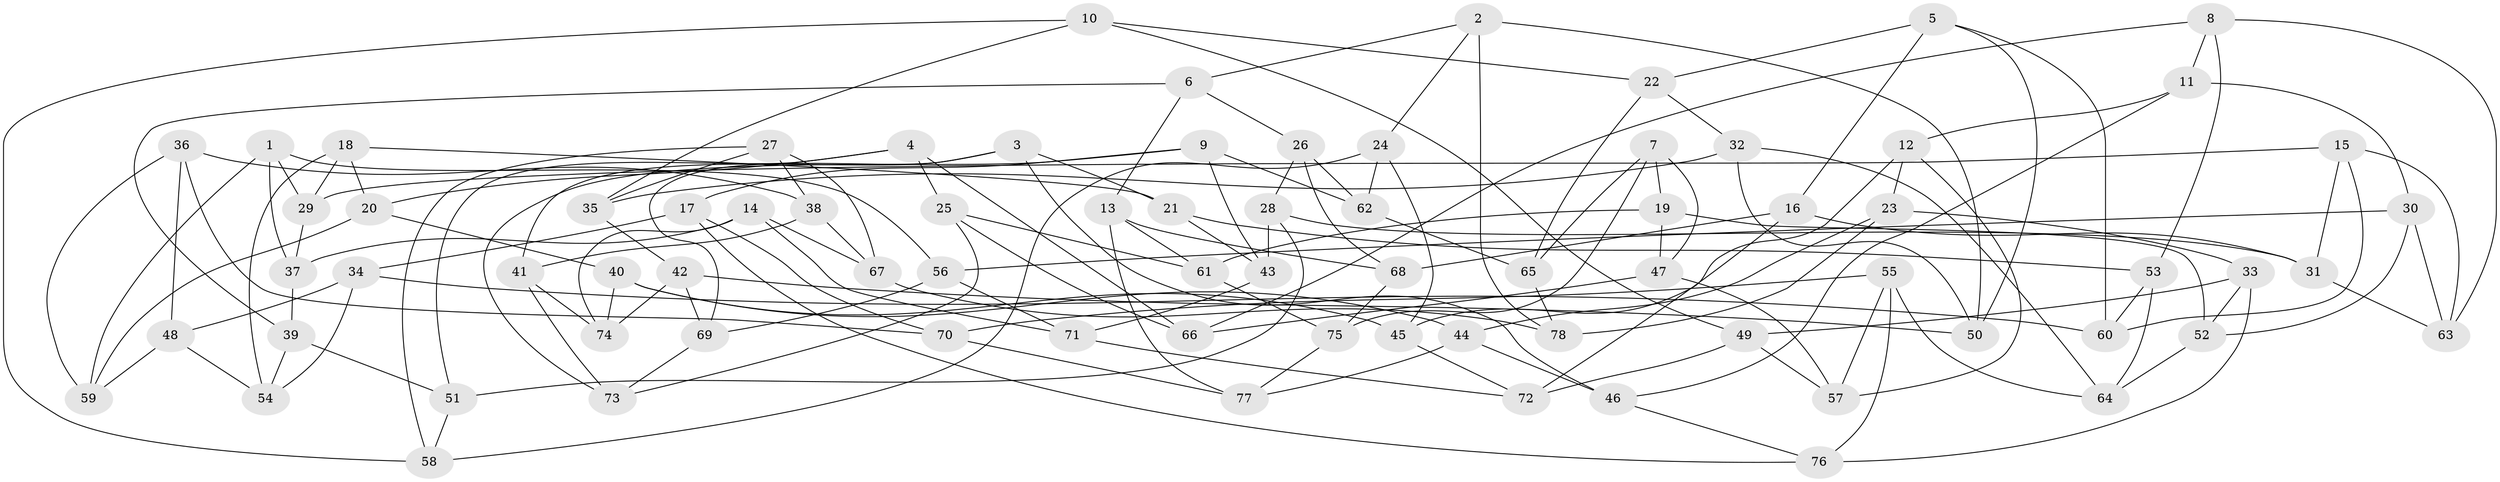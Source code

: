 // coarse degree distribution, {3: 0.0625, 6: 0.4791666666666667, 4: 0.3125, 5: 0.14583333333333334}
// Generated by graph-tools (version 1.1) at 2025/24/03/03/25 07:24:25]
// undirected, 78 vertices, 156 edges
graph export_dot {
graph [start="1"]
  node [color=gray90,style=filled];
  1;
  2;
  3;
  4;
  5;
  6;
  7;
  8;
  9;
  10;
  11;
  12;
  13;
  14;
  15;
  16;
  17;
  18;
  19;
  20;
  21;
  22;
  23;
  24;
  25;
  26;
  27;
  28;
  29;
  30;
  31;
  32;
  33;
  34;
  35;
  36;
  37;
  38;
  39;
  40;
  41;
  42;
  43;
  44;
  45;
  46;
  47;
  48;
  49;
  50;
  51;
  52;
  53;
  54;
  55;
  56;
  57;
  58;
  59;
  60;
  61;
  62;
  63;
  64;
  65;
  66;
  67;
  68;
  69;
  70;
  71;
  72;
  73;
  74;
  75;
  76;
  77;
  78;
  1 -- 59;
  1 -- 56;
  1 -- 37;
  1 -- 29;
  2 -- 24;
  2 -- 78;
  2 -- 50;
  2 -- 6;
  3 -- 41;
  3 -- 46;
  3 -- 69;
  3 -- 21;
  4 -- 51;
  4 -- 66;
  4 -- 25;
  4 -- 20;
  5 -- 16;
  5 -- 22;
  5 -- 50;
  5 -- 60;
  6 -- 26;
  6 -- 39;
  6 -- 13;
  7 -- 47;
  7 -- 19;
  7 -- 75;
  7 -- 65;
  8 -- 11;
  8 -- 53;
  8 -- 66;
  8 -- 63;
  9 -- 73;
  9 -- 43;
  9 -- 62;
  9 -- 17;
  10 -- 35;
  10 -- 49;
  10 -- 22;
  10 -- 58;
  11 -- 12;
  11 -- 46;
  11 -- 30;
  12 -- 45;
  12 -- 57;
  12 -- 23;
  13 -- 61;
  13 -- 77;
  13 -- 68;
  14 -- 74;
  14 -- 67;
  14 -- 71;
  14 -- 37;
  15 -- 31;
  15 -- 29;
  15 -- 63;
  15 -- 60;
  16 -- 72;
  16 -- 68;
  16 -- 31;
  17 -- 34;
  17 -- 70;
  17 -- 76;
  18 -- 21;
  18 -- 29;
  18 -- 54;
  18 -- 20;
  19 -- 47;
  19 -- 61;
  19 -- 52;
  20 -- 59;
  20 -- 40;
  21 -- 43;
  21 -- 53;
  22 -- 65;
  22 -- 32;
  23 -- 78;
  23 -- 44;
  23 -- 33;
  24 -- 62;
  24 -- 58;
  24 -- 45;
  25 -- 73;
  25 -- 66;
  25 -- 61;
  26 -- 62;
  26 -- 68;
  26 -- 28;
  27 -- 35;
  27 -- 38;
  27 -- 67;
  27 -- 58;
  28 -- 51;
  28 -- 31;
  28 -- 43;
  29 -- 37;
  30 -- 56;
  30 -- 52;
  30 -- 63;
  31 -- 63;
  32 -- 50;
  32 -- 35;
  32 -- 64;
  33 -- 49;
  33 -- 52;
  33 -- 76;
  34 -- 54;
  34 -- 48;
  34 -- 60;
  35 -- 42;
  36 -- 59;
  36 -- 70;
  36 -- 38;
  36 -- 48;
  37 -- 39;
  38 -- 67;
  38 -- 41;
  39 -- 54;
  39 -- 51;
  40 -- 45;
  40 -- 44;
  40 -- 74;
  41 -- 73;
  41 -- 74;
  42 -- 74;
  42 -- 69;
  42 -- 50;
  43 -- 71;
  44 -- 46;
  44 -- 77;
  45 -- 72;
  46 -- 76;
  47 -- 57;
  47 -- 66;
  48 -- 54;
  48 -- 59;
  49 -- 72;
  49 -- 57;
  51 -- 58;
  52 -- 64;
  53 -- 60;
  53 -- 64;
  55 -- 76;
  55 -- 57;
  55 -- 64;
  55 -- 70;
  56 -- 71;
  56 -- 69;
  61 -- 75;
  62 -- 65;
  65 -- 78;
  67 -- 78;
  68 -- 75;
  69 -- 73;
  70 -- 77;
  71 -- 72;
  75 -- 77;
}
